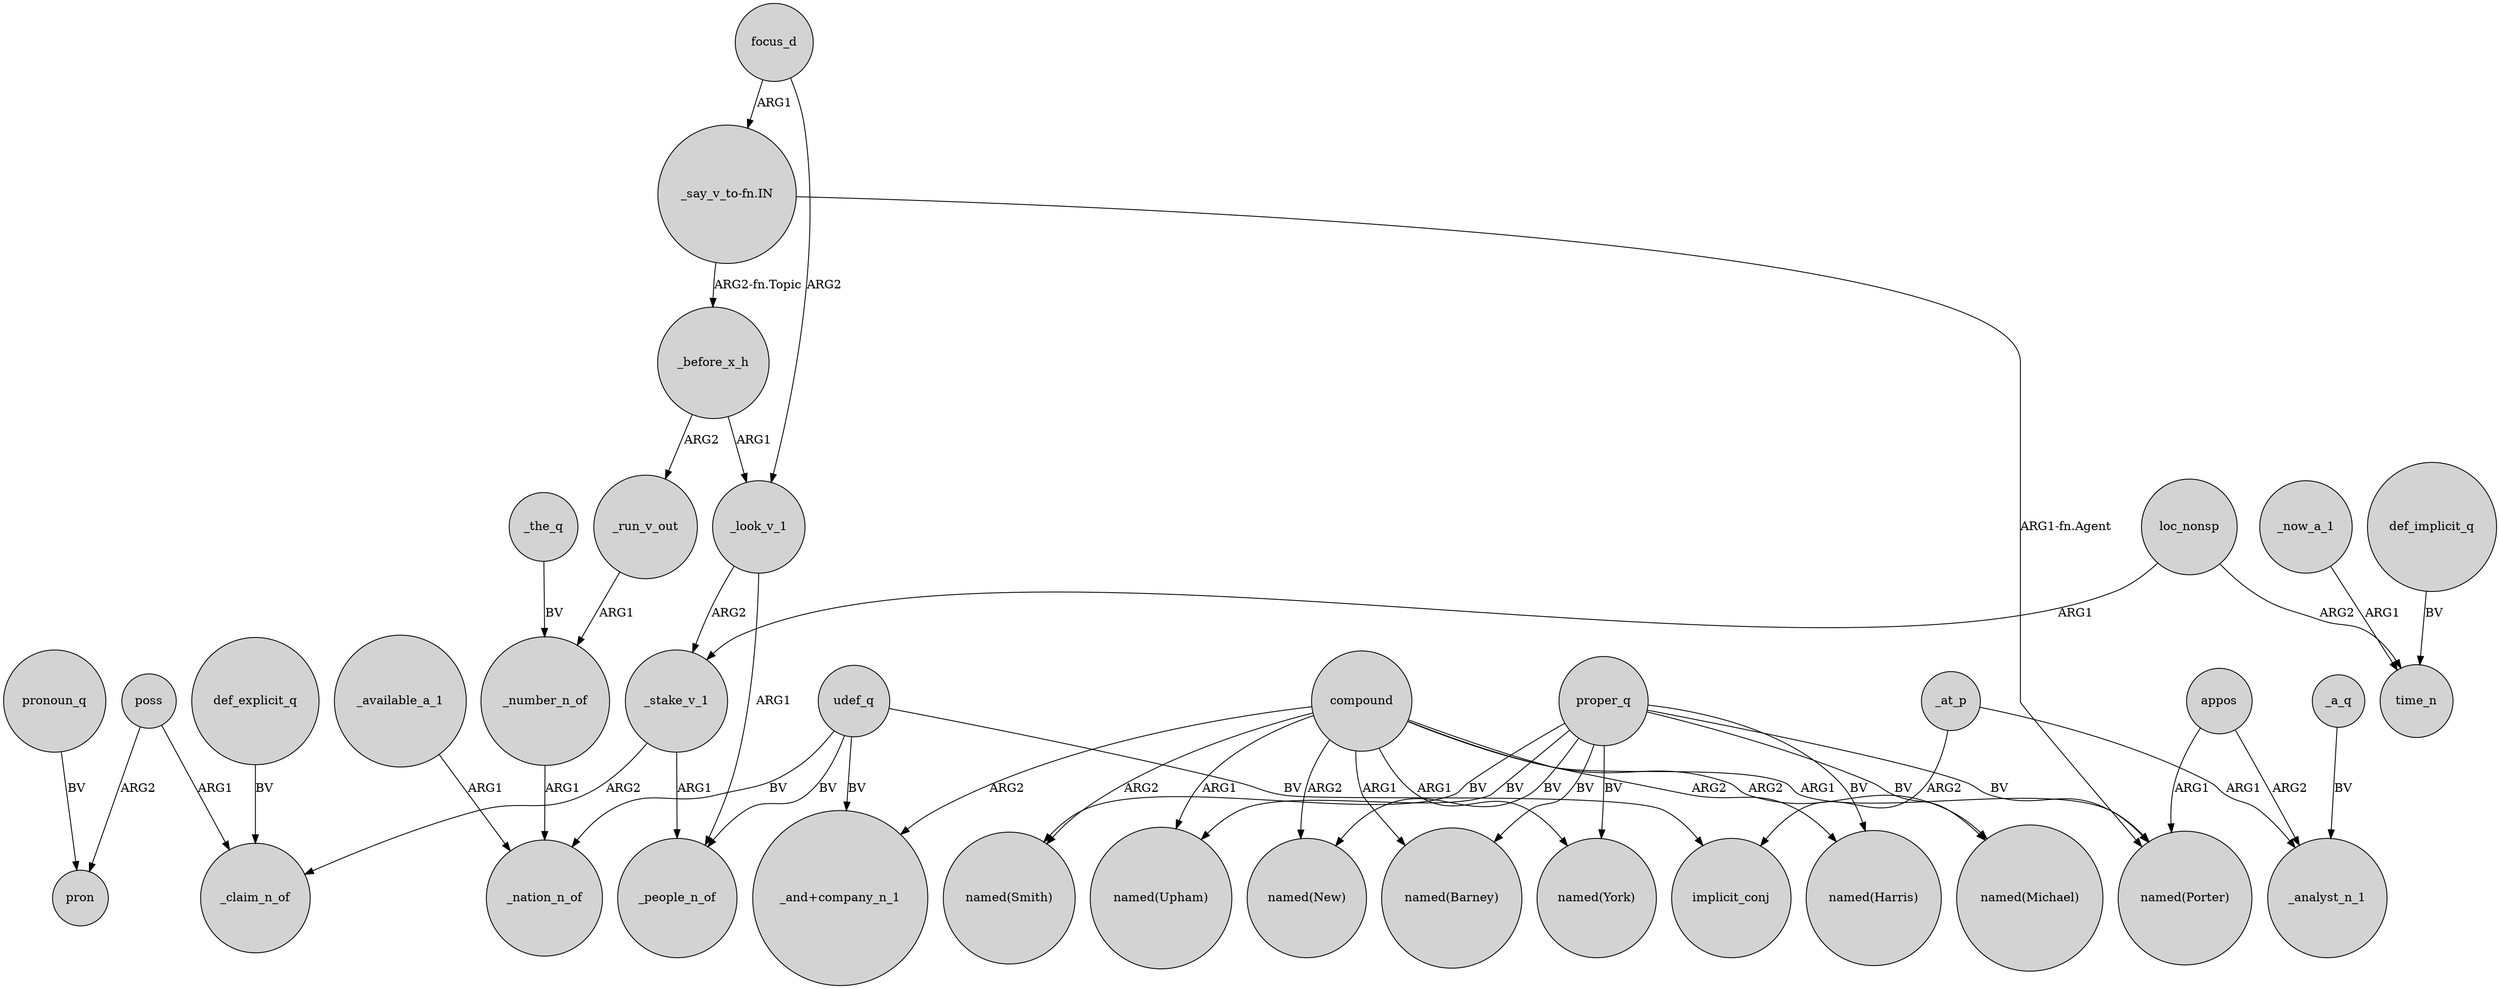 digraph {
	node [shape=circle style=filled]
	loc_nonsp -> _stake_v_1 [label=ARG1]
	proper_q -> "named(Porter)" [label=BV]
	compound -> "named(New)" [label=ARG2]
	poss -> pron [label=ARG2]
	compound -> "named(Barney)" [label=ARG1]
	proper_q -> "named(New)" [label=BV]
	_stake_v_1 -> _claim_n_of [label=ARG2]
	compound -> "named(Smith)" [label=ARG2]
	"_say_v_to-fn.IN" -> _before_x_h [label="ARG2-fn.Topic"]
	_stake_v_1 -> _people_n_of [label=ARG1]
	_the_q -> _number_n_of [label=BV]
	"_say_v_to-fn.IN" -> "named(Porter)" [label="ARG1-fn.Agent"]
	_number_n_of -> _nation_n_of [label=ARG1]
	_available_a_1 -> _nation_n_of [label=ARG1]
	compound -> "named(Harris)" [label=ARG2]
	udef_q -> implicit_conj [label=BV]
	focus_d -> "_say_v_to-fn.IN" [label=ARG1]
	loc_nonsp -> time_n [label=ARG2]
	proper_q -> "named(Michael)" [label=BV]
	proper_q -> "named(Upham)" [label=BV]
	_at_p -> _analyst_n_1 [label=ARG1]
	pronoun_q -> pron [label=BV]
	udef_q -> _people_n_of [label=BV]
	appos -> _analyst_n_1 [label=ARG2]
	_at_p -> implicit_conj [label=ARG2]
	poss -> _claim_n_of [label=ARG1]
	compound -> "named(York)" [label=ARG1]
	udef_q -> _nation_n_of [label=BV]
	compound -> "named(Porter)" [label=ARG1]
	compound -> "_and+company_n_1" [label=ARG2]
	_before_x_h -> _run_v_out [label=ARG2]
	focus_d -> _look_v_1 [label=ARG2]
	_now_a_1 -> time_n [label=ARG1]
	appos -> "named(Porter)" [label=ARG1]
	compound -> "named(Upham)" [label=ARG1]
	def_explicit_q -> _claim_n_of [label=BV]
	_look_v_1 -> _stake_v_1 [label=ARG2]
	_before_x_h -> _look_v_1 [label=ARG1]
	_look_v_1 -> _people_n_of [label=ARG1]
	proper_q -> "named(Barney)" [label=BV]
	udef_q -> "_and+company_n_1" [label=BV]
	_a_q -> _analyst_n_1 [label=BV]
	proper_q -> "named(Smith)" [label=BV]
	proper_q -> "named(Harris)" [label=BV]
	proper_q -> "named(York)" [label=BV]
	compound -> "named(Michael)" [label=ARG2]
	_run_v_out -> _number_n_of [label=ARG1]
	def_implicit_q -> time_n [label=BV]
}
